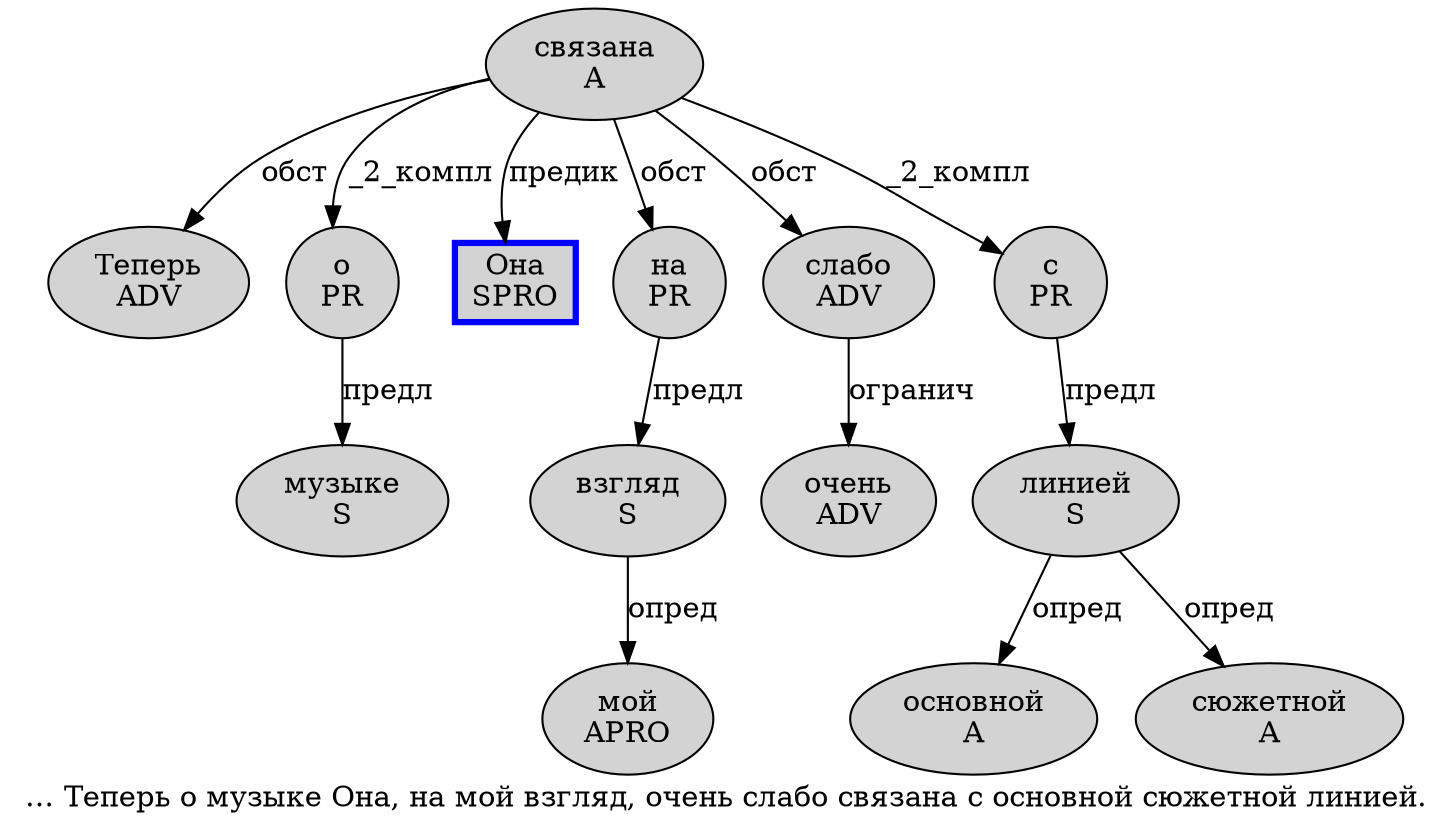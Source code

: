 digraph SENTENCE_2316 {
	graph [label="… Теперь о музыке Она, на мой взгляд, очень слабо связана с основной сюжетной линией."]
	node [style=filled]
		1 [label="Теперь
ADV" color="" fillcolor=lightgray penwidth=1 shape=ellipse]
		2 [label="о
PR" color="" fillcolor=lightgray penwidth=1 shape=ellipse]
		3 [label="музыке
S" color="" fillcolor=lightgray penwidth=1 shape=ellipse]
		4 [label="Она
SPRO" color=blue fillcolor=lightgray penwidth=3 shape=box]
		6 [label="на
PR" color="" fillcolor=lightgray penwidth=1 shape=ellipse]
		7 [label="мой
APRO" color="" fillcolor=lightgray penwidth=1 shape=ellipse]
		8 [label="взгляд
S" color="" fillcolor=lightgray penwidth=1 shape=ellipse]
		10 [label="очень
ADV" color="" fillcolor=lightgray penwidth=1 shape=ellipse]
		11 [label="слабо
ADV" color="" fillcolor=lightgray penwidth=1 shape=ellipse]
		12 [label="связана
A" color="" fillcolor=lightgray penwidth=1 shape=ellipse]
		13 [label="с
PR" color="" fillcolor=lightgray penwidth=1 shape=ellipse]
		14 [label="основной
A" color="" fillcolor=lightgray penwidth=1 shape=ellipse]
		15 [label="сюжетной
A" color="" fillcolor=lightgray penwidth=1 shape=ellipse]
		16 [label="линией
S" color="" fillcolor=lightgray penwidth=1 shape=ellipse]
			13 -> 16 [label="предл"]
			8 -> 7 [label="опред"]
			12 -> 1 [label="обст"]
			12 -> 2 [label="_2_компл"]
			12 -> 4 [label="предик"]
			12 -> 6 [label="обст"]
			12 -> 11 [label="обст"]
			12 -> 13 [label="_2_компл"]
			2 -> 3 [label="предл"]
			11 -> 10 [label="огранич"]
			16 -> 14 [label="опред"]
			16 -> 15 [label="опред"]
			6 -> 8 [label="предл"]
}
